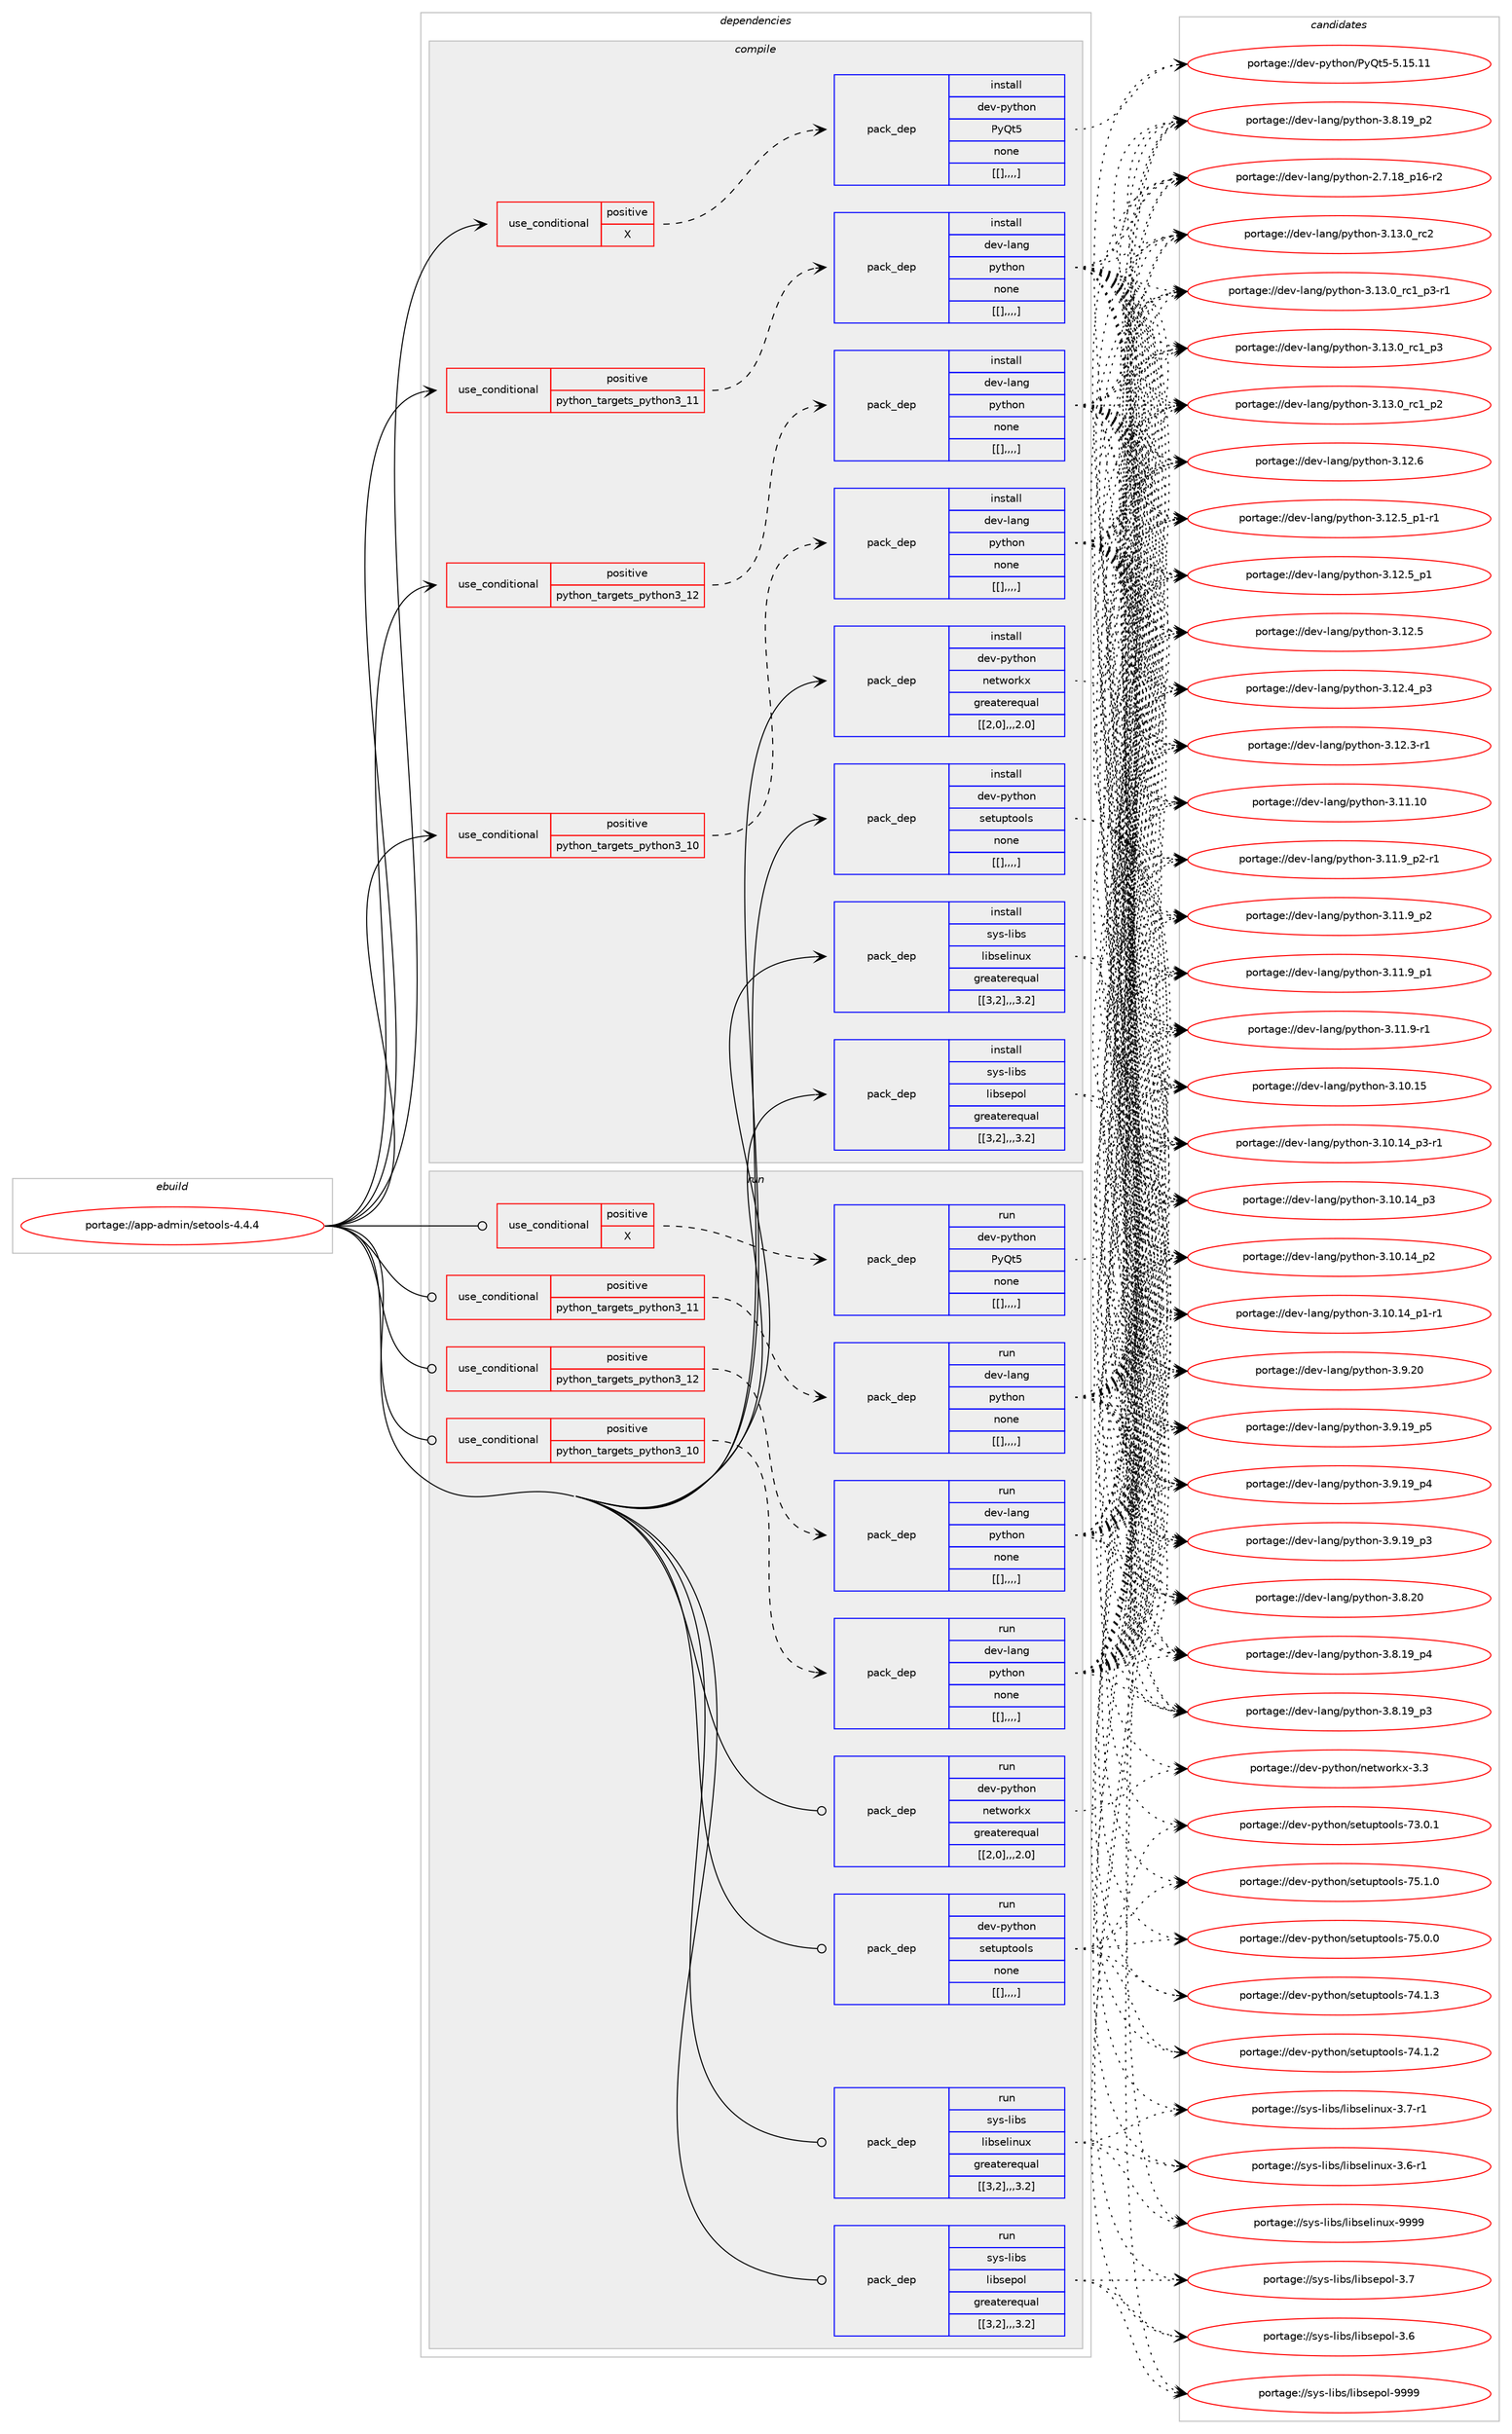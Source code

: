 digraph prolog {

# *************
# Graph options
# *************

newrank=true;
concentrate=true;
compound=true;
graph [rankdir=LR,fontname=Helvetica,fontsize=10,ranksep=1.5];#, ranksep=2.5, nodesep=0.2];
edge  [arrowhead=vee];
node  [fontname=Helvetica,fontsize=10];

# **********
# The ebuild
# **********

subgraph cluster_leftcol {
color=gray;
label=<<i>ebuild</i>>;
id [label="portage://app-admin/setools-4.4.4", color=red, width=4, href="../app-admin/setools-4.4.4.svg"];
}

# ****************
# The dependencies
# ****************

subgraph cluster_midcol {
color=gray;
label=<<i>dependencies</i>>;
subgraph cluster_compile {
fillcolor="#eeeeee";
style=filled;
label=<<i>compile</i>>;
subgraph cond1446 {
dependency5493 [label=<<TABLE BORDER="0" CELLBORDER="1" CELLSPACING="0" CELLPADDING="4"><TR><TD ROWSPAN="3" CELLPADDING="10">use_conditional</TD></TR><TR><TD>positive</TD></TR><TR><TD>X</TD></TR></TABLE>>, shape=none, color=red];
subgraph pack4028 {
dependency5494 [label=<<TABLE BORDER="0" CELLBORDER="1" CELLSPACING="0" CELLPADDING="4" WIDTH="220"><TR><TD ROWSPAN="6" CELLPADDING="30">pack_dep</TD></TR><TR><TD WIDTH="110">install</TD></TR><TR><TD>dev-python</TD></TR><TR><TD>PyQt5</TD></TR><TR><TD>none</TD></TR><TR><TD>[[],,,,]</TD></TR></TABLE>>, shape=none, color=blue];
}
dependency5493:e -> dependency5494:w [weight=20,style="dashed",arrowhead="vee"];
}
id:e -> dependency5493:w [weight=20,style="solid",arrowhead="vee"];
subgraph cond1447 {
dependency5495 [label=<<TABLE BORDER="0" CELLBORDER="1" CELLSPACING="0" CELLPADDING="4"><TR><TD ROWSPAN="3" CELLPADDING="10">use_conditional</TD></TR><TR><TD>positive</TD></TR><TR><TD>python_targets_python3_10</TD></TR></TABLE>>, shape=none, color=red];
subgraph pack4029 {
dependency5496 [label=<<TABLE BORDER="0" CELLBORDER="1" CELLSPACING="0" CELLPADDING="4" WIDTH="220"><TR><TD ROWSPAN="6" CELLPADDING="30">pack_dep</TD></TR><TR><TD WIDTH="110">install</TD></TR><TR><TD>dev-lang</TD></TR><TR><TD>python</TD></TR><TR><TD>none</TD></TR><TR><TD>[[],,,,]</TD></TR></TABLE>>, shape=none, color=blue];
}
dependency5495:e -> dependency5496:w [weight=20,style="dashed",arrowhead="vee"];
}
id:e -> dependency5495:w [weight=20,style="solid",arrowhead="vee"];
subgraph cond1448 {
dependency5497 [label=<<TABLE BORDER="0" CELLBORDER="1" CELLSPACING="0" CELLPADDING="4"><TR><TD ROWSPAN="3" CELLPADDING="10">use_conditional</TD></TR><TR><TD>positive</TD></TR><TR><TD>python_targets_python3_11</TD></TR></TABLE>>, shape=none, color=red];
subgraph pack4030 {
dependency5498 [label=<<TABLE BORDER="0" CELLBORDER="1" CELLSPACING="0" CELLPADDING="4" WIDTH="220"><TR><TD ROWSPAN="6" CELLPADDING="30">pack_dep</TD></TR><TR><TD WIDTH="110">install</TD></TR><TR><TD>dev-lang</TD></TR><TR><TD>python</TD></TR><TR><TD>none</TD></TR><TR><TD>[[],,,,]</TD></TR></TABLE>>, shape=none, color=blue];
}
dependency5497:e -> dependency5498:w [weight=20,style="dashed",arrowhead="vee"];
}
id:e -> dependency5497:w [weight=20,style="solid",arrowhead="vee"];
subgraph cond1449 {
dependency5499 [label=<<TABLE BORDER="0" CELLBORDER="1" CELLSPACING="0" CELLPADDING="4"><TR><TD ROWSPAN="3" CELLPADDING="10">use_conditional</TD></TR><TR><TD>positive</TD></TR><TR><TD>python_targets_python3_12</TD></TR></TABLE>>, shape=none, color=red];
subgraph pack4031 {
dependency5500 [label=<<TABLE BORDER="0" CELLBORDER="1" CELLSPACING="0" CELLPADDING="4" WIDTH="220"><TR><TD ROWSPAN="6" CELLPADDING="30">pack_dep</TD></TR><TR><TD WIDTH="110">install</TD></TR><TR><TD>dev-lang</TD></TR><TR><TD>python</TD></TR><TR><TD>none</TD></TR><TR><TD>[[],,,,]</TD></TR></TABLE>>, shape=none, color=blue];
}
dependency5499:e -> dependency5500:w [weight=20,style="dashed",arrowhead="vee"];
}
id:e -> dependency5499:w [weight=20,style="solid",arrowhead="vee"];
subgraph pack4032 {
dependency5501 [label=<<TABLE BORDER="0" CELLBORDER="1" CELLSPACING="0" CELLPADDING="4" WIDTH="220"><TR><TD ROWSPAN="6" CELLPADDING="30">pack_dep</TD></TR><TR><TD WIDTH="110">install</TD></TR><TR><TD>dev-python</TD></TR><TR><TD>networkx</TD></TR><TR><TD>greaterequal</TD></TR><TR><TD>[[2,0],,,2.0]</TD></TR></TABLE>>, shape=none, color=blue];
}
id:e -> dependency5501:w [weight=20,style="solid",arrowhead="vee"];
subgraph pack4033 {
dependency5502 [label=<<TABLE BORDER="0" CELLBORDER="1" CELLSPACING="0" CELLPADDING="4" WIDTH="220"><TR><TD ROWSPAN="6" CELLPADDING="30">pack_dep</TD></TR><TR><TD WIDTH="110">install</TD></TR><TR><TD>dev-python</TD></TR><TR><TD>setuptools</TD></TR><TR><TD>none</TD></TR><TR><TD>[[],,,,]</TD></TR></TABLE>>, shape=none, color=blue];
}
id:e -> dependency5502:w [weight=20,style="solid",arrowhead="vee"];
subgraph pack4034 {
dependency5503 [label=<<TABLE BORDER="0" CELLBORDER="1" CELLSPACING="0" CELLPADDING="4" WIDTH="220"><TR><TD ROWSPAN="6" CELLPADDING="30">pack_dep</TD></TR><TR><TD WIDTH="110">install</TD></TR><TR><TD>sys-libs</TD></TR><TR><TD>libselinux</TD></TR><TR><TD>greaterequal</TD></TR><TR><TD>[[3,2],,,3.2]</TD></TR></TABLE>>, shape=none, color=blue];
}
id:e -> dependency5503:w [weight=20,style="solid",arrowhead="vee"];
subgraph pack4035 {
dependency5504 [label=<<TABLE BORDER="0" CELLBORDER="1" CELLSPACING="0" CELLPADDING="4" WIDTH="220"><TR><TD ROWSPAN="6" CELLPADDING="30">pack_dep</TD></TR><TR><TD WIDTH="110">install</TD></TR><TR><TD>sys-libs</TD></TR><TR><TD>libsepol</TD></TR><TR><TD>greaterequal</TD></TR><TR><TD>[[3,2],,,3.2]</TD></TR></TABLE>>, shape=none, color=blue];
}
id:e -> dependency5504:w [weight=20,style="solid",arrowhead="vee"];
}
subgraph cluster_compileandrun {
fillcolor="#eeeeee";
style=filled;
label=<<i>compile and run</i>>;
}
subgraph cluster_run {
fillcolor="#eeeeee";
style=filled;
label=<<i>run</i>>;
subgraph cond1450 {
dependency5505 [label=<<TABLE BORDER="0" CELLBORDER="1" CELLSPACING="0" CELLPADDING="4"><TR><TD ROWSPAN="3" CELLPADDING="10">use_conditional</TD></TR><TR><TD>positive</TD></TR><TR><TD>X</TD></TR></TABLE>>, shape=none, color=red];
subgraph pack4036 {
dependency5506 [label=<<TABLE BORDER="0" CELLBORDER="1" CELLSPACING="0" CELLPADDING="4" WIDTH="220"><TR><TD ROWSPAN="6" CELLPADDING="30">pack_dep</TD></TR><TR><TD WIDTH="110">run</TD></TR><TR><TD>dev-python</TD></TR><TR><TD>PyQt5</TD></TR><TR><TD>none</TD></TR><TR><TD>[[],,,,]</TD></TR></TABLE>>, shape=none, color=blue];
}
dependency5505:e -> dependency5506:w [weight=20,style="dashed",arrowhead="vee"];
}
id:e -> dependency5505:w [weight=20,style="solid",arrowhead="odot"];
subgraph cond1451 {
dependency5507 [label=<<TABLE BORDER="0" CELLBORDER="1" CELLSPACING="0" CELLPADDING="4"><TR><TD ROWSPAN="3" CELLPADDING="10">use_conditional</TD></TR><TR><TD>positive</TD></TR><TR><TD>python_targets_python3_10</TD></TR></TABLE>>, shape=none, color=red];
subgraph pack4037 {
dependency5508 [label=<<TABLE BORDER="0" CELLBORDER="1" CELLSPACING="0" CELLPADDING="4" WIDTH="220"><TR><TD ROWSPAN="6" CELLPADDING="30">pack_dep</TD></TR><TR><TD WIDTH="110">run</TD></TR><TR><TD>dev-lang</TD></TR><TR><TD>python</TD></TR><TR><TD>none</TD></TR><TR><TD>[[],,,,]</TD></TR></TABLE>>, shape=none, color=blue];
}
dependency5507:e -> dependency5508:w [weight=20,style="dashed",arrowhead="vee"];
}
id:e -> dependency5507:w [weight=20,style="solid",arrowhead="odot"];
subgraph cond1452 {
dependency5509 [label=<<TABLE BORDER="0" CELLBORDER="1" CELLSPACING="0" CELLPADDING="4"><TR><TD ROWSPAN="3" CELLPADDING="10">use_conditional</TD></TR><TR><TD>positive</TD></TR><TR><TD>python_targets_python3_11</TD></TR></TABLE>>, shape=none, color=red];
subgraph pack4038 {
dependency5510 [label=<<TABLE BORDER="0" CELLBORDER="1" CELLSPACING="0" CELLPADDING="4" WIDTH="220"><TR><TD ROWSPAN="6" CELLPADDING="30">pack_dep</TD></TR><TR><TD WIDTH="110">run</TD></TR><TR><TD>dev-lang</TD></TR><TR><TD>python</TD></TR><TR><TD>none</TD></TR><TR><TD>[[],,,,]</TD></TR></TABLE>>, shape=none, color=blue];
}
dependency5509:e -> dependency5510:w [weight=20,style="dashed",arrowhead="vee"];
}
id:e -> dependency5509:w [weight=20,style="solid",arrowhead="odot"];
subgraph cond1453 {
dependency5511 [label=<<TABLE BORDER="0" CELLBORDER="1" CELLSPACING="0" CELLPADDING="4"><TR><TD ROWSPAN="3" CELLPADDING="10">use_conditional</TD></TR><TR><TD>positive</TD></TR><TR><TD>python_targets_python3_12</TD></TR></TABLE>>, shape=none, color=red];
subgraph pack4039 {
dependency5512 [label=<<TABLE BORDER="0" CELLBORDER="1" CELLSPACING="0" CELLPADDING="4" WIDTH="220"><TR><TD ROWSPAN="6" CELLPADDING="30">pack_dep</TD></TR><TR><TD WIDTH="110">run</TD></TR><TR><TD>dev-lang</TD></TR><TR><TD>python</TD></TR><TR><TD>none</TD></TR><TR><TD>[[],,,,]</TD></TR></TABLE>>, shape=none, color=blue];
}
dependency5511:e -> dependency5512:w [weight=20,style="dashed",arrowhead="vee"];
}
id:e -> dependency5511:w [weight=20,style="solid",arrowhead="odot"];
subgraph pack4040 {
dependency5513 [label=<<TABLE BORDER="0" CELLBORDER="1" CELLSPACING="0" CELLPADDING="4" WIDTH="220"><TR><TD ROWSPAN="6" CELLPADDING="30">pack_dep</TD></TR><TR><TD WIDTH="110">run</TD></TR><TR><TD>dev-python</TD></TR><TR><TD>networkx</TD></TR><TR><TD>greaterequal</TD></TR><TR><TD>[[2,0],,,2.0]</TD></TR></TABLE>>, shape=none, color=blue];
}
id:e -> dependency5513:w [weight=20,style="solid",arrowhead="odot"];
subgraph pack4041 {
dependency5514 [label=<<TABLE BORDER="0" CELLBORDER="1" CELLSPACING="0" CELLPADDING="4" WIDTH="220"><TR><TD ROWSPAN="6" CELLPADDING="30">pack_dep</TD></TR><TR><TD WIDTH="110">run</TD></TR><TR><TD>dev-python</TD></TR><TR><TD>setuptools</TD></TR><TR><TD>none</TD></TR><TR><TD>[[],,,,]</TD></TR></TABLE>>, shape=none, color=blue];
}
id:e -> dependency5514:w [weight=20,style="solid",arrowhead="odot"];
subgraph pack4042 {
dependency5515 [label=<<TABLE BORDER="0" CELLBORDER="1" CELLSPACING="0" CELLPADDING="4" WIDTH="220"><TR><TD ROWSPAN="6" CELLPADDING="30">pack_dep</TD></TR><TR><TD WIDTH="110">run</TD></TR><TR><TD>sys-libs</TD></TR><TR><TD>libselinux</TD></TR><TR><TD>greaterequal</TD></TR><TR><TD>[[3,2],,,3.2]</TD></TR></TABLE>>, shape=none, color=blue];
}
id:e -> dependency5515:w [weight=20,style="solid",arrowhead="odot"];
subgraph pack4043 {
dependency5516 [label=<<TABLE BORDER="0" CELLBORDER="1" CELLSPACING="0" CELLPADDING="4" WIDTH="220"><TR><TD ROWSPAN="6" CELLPADDING="30">pack_dep</TD></TR><TR><TD WIDTH="110">run</TD></TR><TR><TD>sys-libs</TD></TR><TR><TD>libsepol</TD></TR><TR><TD>greaterequal</TD></TR><TR><TD>[[3,2],,,3.2]</TD></TR></TABLE>>, shape=none, color=blue];
}
id:e -> dependency5516:w [weight=20,style="solid",arrowhead="odot"];
}
}

# **************
# The candidates
# **************

subgraph cluster_choices {
rank=same;
color=gray;
label=<<i>candidates</i>>;

subgraph choice4028 {
color=black;
nodesep=1;
choice10010111845112121116104111110478012181116534553464953464949 [label="portage://dev-python/PyQt5-5.15.11", color=red, width=4,href="../dev-python/PyQt5-5.15.11.svg"];
dependency5494:e -> choice10010111845112121116104111110478012181116534553464953464949:w [style=dotted,weight="100"];
}
subgraph choice4029 {
color=black;
nodesep=1;
choice10010111845108971101034711212111610411111045514649514648951149950 [label="portage://dev-lang/python-3.13.0_rc2", color=red, width=4,href="../dev-lang/python-3.13.0_rc2.svg"];
choice1001011184510897110103471121211161041111104551464951464895114994995112514511449 [label="portage://dev-lang/python-3.13.0_rc1_p3-r1", color=red, width=4,href="../dev-lang/python-3.13.0_rc1_p3-r1.svg"];
choice100101118451089711010347112121116104111110455146495146489511499499511251 [label="portage://dev-lang/python-3.13.0_rc1_p3", color=red, width=4,href="../dev-lang/python-3.13.0_rc1_p3.svg"];
choice100101118451089711010347112121116104111110455146495146489511499499511250 [label="portage://dev-lang/python-3.13.0_rc1_p2", color=red, width=4,href="../dev-lang/python-3.13.0_rc1_p2.svg"];
choice10010111845108971101034711212111610411111045514649504654 [label="portage://dev-lang/python-3.12.6", color=red, width=4,href="../dev-lang/python-3.12.6.svg"];
choice1001011184510897110103471121211161041111104551464950465395112494511449 [label="portage://dev-lang/python-3.12.5_p1-r1", color=red, width=4,href="../dev-lang/python-3.12.5_p1-r1.svg"];
choice100101118451089711010347112121116104111110455146495046539511249 [label="portage://dev-lang/python-3.12.5_p1", color=red, width=4,href="../dev-lang/python-3.12.5_p1.svg"];
choice10010111845108971101034711212111610411111045514649504653 [label="portage://dev-lang/python-3.12.5", color=red, width=4,href="../dev-lang/python-3.12.5.svg"];
choice100101118451089711010347112121116104111110455146495046529511251 [label="portage://dev-lang/python-3.12.4_p3", color=red, width=4,href="../dev-lang/python-3.12.4_p3.svg"];
choice100101118451089711010347112121116104111110455146495046514511449 [label="portage://dev-lang/python-3.12.3-r1", color=red, width=4,href="../dev-lang/python-3.12.3-r1.svg"];
choice1001011184510897110103471121211161041111104551464949464948 [label="portage://dev-lang/python-3.11.10", color=red, width=4,href="../dev-lang/python-3.11.10.svg"];
choice1001011184510897110103471121211161041111104551464949465795112504511449 [label="portage://dev-lang/python-3.11.9_p2-r1", color=red, width=4,href="../dev-lang/python-3.11.9_p2-r1.svg"];
choice100101118451089711010347112121116104111110455146494946579511250 [label="portage://dev-lang/python-3.11.9_p2", color=red, width=4,href="../dev-lang/python-3.11.9_p2.svg"];
choice100101118451089711010347112121116104111110455146494946579511249 [label="portage://dev-lang/python-3.11.9_p1", color=red, width=4,href="../dev-lang/python-3.11.9_p1.svg"];
choice100101118451089711010347112121116104111110455146494946574511449 [label="portage://dev-lang/python-3.11.9-r1", color=red, width=4,href="../dev-lang/python-3.11.9-r1.svg"];
choice1001011184510897110103471121211161041111104551464948464953 [label="portage://dev-lang/python-3.10.15", color=red, width=4,href="../dev-lang/python-3.10.15.svg"];
choice100101118451089711010347112121116104111110455146494846495295112514511449 [label="portage://dev-lang/python-3.10.14_p3-r1", color=red, width=4,href="../dev-lang/python-3.10.14_p3-r1.svg"];
choice10010111845108971101034711212111610411111045514649484649529511251 [label="portage://dev-lang/python-3.10.14_p3", color=red, width=4,href="../dev-lang/python-3.10.14_p3.svg"];
choice10010111845108971101034711212111610411111045514649484649529511250 [label="portage://dev-lang/python-3.10.14_p2", color=red, width=4,href="../dev-lang/python-3.10.14_p2.svg"];
choice100101118451089711010347112121116104111110455146494846495295112494511449 [label="portage://dev-lang/python-3.10.14_p1-r1", color=red, width=4,href="../dev-lang/python-3.10.14_p1-r1.svg"];
choice10010111845108971101034711212111610411111045514657465048 [label="portage://dev-lang/python-3.9.20", color=red, width=4,href="../dev-lang/python-3.9.20.svg"];
choice100101118451089711010347112121116104111110455146574649579511253 [label="portage://dev-lang/python-3.9.19_p5", color=red, width=4,href="../dev-lang/python-3.9.19_p5.svg"];
choice100101118451089711010347112121116104111110455146574649579511252 [label="portage://dev-lang/python-3.9.19_p4", color=red, width=4,href="../dev-lang/python-3.9.19_p4.svg"];
choice100101118451089711010347112121116104111110455146574649579511251 [label="portage://dev-lang/python-3.9.19_p3", color=red, width=4,href="../dev-lang/python-3.9.19_p3.svg"];
choice10010111845108971101034711212111610411111045514656465048 [label="portage://dev-lang/python-3.8.20", color=red, width=4,href="../dev-lang/python-3.8.20.svg"];
choice100101118451089711010347112121116104111110455146564649579511252 [label="portage://dev-lang/python-3.8.19_p4", color=red, width=4,href="../dev-lang/python-3.8.19_p4.svg"];
choice100101118451089711010347112121116104111110455146564649579511251 [label="portage://dev-lang/python-3.8.19_p3", color=red, width=4,href="../dev-lang/python-3.8.19_p3.svg"];
choice100101118451089711010347112121116104111110455146564649579511250 [label="portage://dev-lang/python-3.8.19_p2", color=red, width=4,href="../dev-lang/python-3.8.19_p2.svg"];
choice100101118451089711010347112121116104111110455046554649569511249544511450 [label="portage://dev-lang/python-2.7.18_p16-r2", color=red, width=4,href="../dev-lang/python-2.7.18_p16-r2.svg"];
dependency5496:e -> choice10010111845108971101034711212111610411111045514649514648951149950:w [style=dotted,weight="100"];
dependency5496:e -> choice1001011184510897110103471121211161041111104551464951464895114994995112514511449:w [style=dotted,weight="100"];
dependency5496:e -> choice100101118451089711010347112121116104111110455146495146489511499499511251:w [style=dotted,weight="100"];
dependency5496:e -> choice100101118451089711010347112121116104111110455146495146489511499499511250:w [style=dotted,weight="100"];
dependency5496:e -> choice10010111845108971101034711212111610411111045514649504654:w [style=dotted,weight="100"];
dependency5496:e -> choice1001011184510897110103471121211161041111104551464950465395112494511449:w [style=dotted,weight="100"];
dependency5496:e -> choice100101118451089711010347112121116104111110455146495046539511249:w [style=dotted,weight="100"];
dependency5496:e -> choice10010111845108971101034711212111610411111045514649504653:w [style=dotted,weight="100"];
dependency5496:e -> choice100101118451089711010347112121116104111110455146495046529511251:w [style=dotted,weight="100"];
dependency5496:e -> choice100101118451089711010347112121116104111110455146495046514511449:w [style=dotted,weight="100"];
dependency5496:e -> choice1001011184510897110103471121211161041111104551464949464948:w [style=dotted,weight="100"];
dependency5496:e -> choice1001011184510897110103471121211161041111104551464949465795112504511449:w [style=dotted,weight="100"];
dependency5496:e -> choice100101118451089711010347112121116104111110455146494946579511250:w [style=dotted,weight="100"];
dependency5496:e -> choice100101118451089711010347112121116104111110455146494946579511249:w [style=dotted,weight="100"];
dependency5496:e -> choice100101118451089711010347112121116104111110455146494946574511449:w [style=dotted,weight="100"];
dependency5496:e -> choice1001011184510897110103471121211161041111104551464948464953:w [style=dotted,weight="100"];
dependency5496:e -> choice100101118451089711010347112121116104111110455146494846495295112514511449:w [style=dotted,weight="100"];
dependency5496:e -> choice10010111845108971101034711212111610411111045514649484649529511251:w [style=dotted,weight="100"];
dependency5496:e -> choice10010111845108971101034711212111610411111045514649484649529511250:w [style=dotted,weight="100"];
dependency5496:e -> choice100101118451089711010347112121116104111110455146494846495295112494511449:w [style=dotted,weight="100"];
dependency5496:e -> choice10010111845108971101034711212111610411111045514657465048:w [style=dotted,weight="100"];
dependency5496:e -> choice100101118451089711010347112121116104111110455146574649579511253:w [style=dotted,weight="100"];
dependency5496:e -> choice100101118451089711010347112121116104111110455146574649579511252:w [style=dotted,weight="100"];
dependency5496:e -> choice100101118451089711010347112121116104111110455146574649579511251:w [style=dotted,weight="100"];
dependency5496:e -> choice10010111845108971101034711212111610411111045514656465048:w [style=dotted,weight="100"];
dependency5496:e -> choice100101118451089711010347112121116104111110455146564649579511252:w [style=dotted,weight="100"];
dependency5496:e -> choice100101118451089711010347112121116104111110455146564649579511251:w [style=dotted,weight="100"];
dependency5496:e -> choice100101118451089711010347112121116104111110455146564649579511250:w [style=dotted,weight="100"];
dependency5496:e -> choice100101118451089711010347112121116104111110455046554649569511249544511450:w [style=dotted,weight="100"];
}
subgraph choice4030 {
color=black;
nodesep=1;
choice10010111845108971101034711212111610411111045514649514648951149950 [label="portage://dev-lang/python-3.13.0_rc2", color=red, width=4,href="../dev-lang/python-3.13.0_rc2.svg"];
choice1001011184510897110103471121211161041111104551464951464895114994995112514511449 [label="portage://dev-lang/python-3.13.0_rc1_p3-r1", color=red, width=4,href="../dev-lang/python-3.13.0_rc1_p3-r1.svg"];
choice100101118451089711010347112121116104111110455146495146489511499499511251 [label="portage://dev-lang/python-3.13.0_rc1_p3", color=red, width=4,href="../dev-lang/python-3.13.0_rc1_p3.svg"];
choice100101118451089711010347112121116104111110455146495146489511499499511250 [label="portage://dev-lang/python-3.13.0_rc1_p2", color=red, width=4,href="../dev-lang/python-3.13.0_rc1_p2.svg"];
choice10010111845108971101034711212111610411111045514649504654 [label="portage://dev-lang/python-3.12.6", color=red, width=4,href="../dev-lang/python-3.12.6.svg"];
choice1001011184510897110103471121211161041111104551464950465395112494511449 [label="portage://dev-lang/python-3.12.5_p1-r1", color=red, width=4,href="../dev-lang/python-3.12.5_p1-r1.svg"];
choice100101118451089711010347112121116104111110455146495046539511249 [label="portage://dev-lang/python-3.12.5_p1", color=red, width=4,href="../dev-lang/python-3.12.5_p1.svg"];
choice10010111845108971101034711212111610411111045514649504653 [label="portage://dev-lang/python-3.12.5", color=red, width=4,href="../dev-lang/python-3.12.5.svg"];
choice100101118451089711010347112121116104111110455146495046529511251 [label="portage://dev-lang/python-3.12.4_p3", color=red, width=4,href="../dev-lang/python-3.12.4_p3.svg"];
choice100101118451089711010347112121116104111110455146495046514511449 [label="portage://dev-lang/python-3.12.3-r1", color=red, width=4,href="../dev-lang/python-3.12.3-r1.svg"];
choice1001011184510897110103471121211161041111104551464949464948 [label="portage://dev-lang/python-3.11.10", color=red, width=4,href="../dev-lang/python-3.11.10.svg"];
choice1001011184510897110103471121211161041111104551464949465795112504511449 [label="portage://dev-lang/python-3.11.9_p2-r1", color=red, width=4,href="../dev-lang/python-3.11.9_p2-r1.svg"];
choice100101118451089711010347112121116104111110455146494946579511250 [label="portage://dev-lang/python-3.11.9_p2", color=red, width=4,href="../dev-lang/python-3.11.9_p2.svg"];
choice100101118451089711010347112121116104111110455146494946579511249 [label="portage://dev-lang/python-3.11.9_p1", color=red, width=4,href="../dev-lang/python-3.11.9_p1.svg"];
choice100101118451089711010347112121116104111110455146494946574511449 [label="portage://dev-lang/python-3.11.9-r1", color=red, width=4,href="../dev-lang/python-3.11.9-r1.svg"];
choice1001011184510897110103471121211161041111104551464948464953 [label="portage://dev-lang/python-3.10.15", color=red, width=4,href="../dev-lang/python-3.10.15.svg"];
choice100101118451089711010347112121116104111110455146494846495295112514511449 [label="portage://dev-lang/python-3.10.14_p3-r1", color=red, width=4,href="../dev-lang/python-3.10.14_p3-r1.svg"];
choice10010111845108971101034711212111610411111045514649484649529511251 [label="portage://dev-lang/python-3.10.14_p3", color=red, width=4,href="../dev-lang/python-3.10.14_p3.svg"];
choice10010111845108971101034711212111610411111045514649484649529511250 [label="portage://dev-lang/python-3.10.14_p2", color=red, width=4,href="../dev-lang/python-3.10.14_p2.svg"];
choice100101118451089711010347112121116104111110455146494846495295112494511449 [label="portage://dev-lang/python-3.10.14_p1-r1", color=red, width=4,href="../dev-lang/python-3.10.14_p1-r1.svg"];
choice10010111845108971101034711212111610411111045514657465048 [label="portage://dev-lang/python-3.9.20", color=red, width=4,href="../dev-lang/python-3.9.20.svg"];
choice100101118451089711010347112121116104111110455146574649579511253 [label="portage://dev-lang/python-3.9.19_p5", color=red, width=4,href="../dev-lang/python-3.9.19_p5.svg"];
choice100101118451089711010347112121116104111110455146574649579511252 [label="portage://dev-lang/python-3.9.19_p4", color=red, width=4,href="../dev-lang/python-3.9.19_p4.svg"];
choice100101118451089711010347112121116104111110455146574649579511251 [label="portage://dev-lang/python-3.9.19_p3", color=red, width=4,href="../dev-lang/python-3.9.19_p3.svg"];
choice10010111845108971101034711212111610411111045514656465048 [label="portage://dev-lang/python-3.8.20", color=red, width=4,href="../dev-lang/python-3.8.20.svg"];
choice100101118451089711010347112121116104111110455146564649579511252 [label="portage://dev-lang/python-3.8.19_p4", color=red, width=4,href="../dev-lang/python-3.8.19_p4.svg"];
choice100101118451089711010347112121116104111110455146564649579511251 [label="portage://dev-lang/python-3.8.19_p3", color=red, width=4,href="../dev-lang/python-3.8.19_p3.svg"];
choice100101118451089711010347112121116104111110455146564649579511250 [label="portage://dev-lang/python-3.8.19_p2", color=red, width=4,href="../dev-lang/python-3.8.19_p2.svg"];
choice100101118451089711010347112121116104111110455046554649569511249544511450 [label="portage://dev-lang/python-2.7.18_p16-r2", color=red, width=4,href="../dev-lang/python-2.7.18_p16-r2.svg"];
dependency5498:e -> choice10010111845108971101034711212111610411111045514649514648951149950:w [style=dotted,weight="100"];
dependency5498:e -> choice1001011184510897110103471121211161041111104551464951464895114994995112514511449:w [style=dotted,weight="100"];
dependency5498:e -> choice100101118451089711010347112121116104111110455146495146489511499499511251:w [style=dotted,weight="100"];
dependency5498:e -> choice100101118451089711010347112121116104111110455146495146489511499499511250:w [style=dotted,weight="100"];
dependency5498:e -> choice10010111845108971101034711212111610411111045514649504654:w [style=dotted,weight="100"];
dependency5498:e -> choice1001011184510897110103471121211161041111104551464950465395112494511449:w [style=dotted,weight="100"];
dependency5498:e -> choice100101118451089711010347112121116104111110455146495046539511249:w [style=dotted,weight="100"];
dependency5498:e -> choice10010111845108971101034711212111610411111045514649504653:w [style=dotted,weight="100"];
dependency5498:e -> choice100101118451089711010347112121116104111110455146495046529511251:w [style=dotted,weight="100"];
dependency5498:e -> choice100101118451089711010347112121116104111110455146495046514511449:w [style=dotted,weight="100"];
dependency5498:e -> choice1001011184510897110103471121211161041111104551464949464948:w [style=dotted,weight="100"];
dependency5498:e -> choice1001011184510897110103471121211161041111104551464949465795112504511449:w [style=dotted,weight="100"];
dependency5498:e -> choice100101118451089711010347112121116104111110455146494946579511250:w [style=dotted,weight="100"];
dependency5498:e -> choice100101118451089711010347112121116104111110455146494946579511249:w [style=dotted,weight="100"];
dependency5498:e -> choice100101118451089711010347112121116104111110455146494946574511449:w [style=dotted,weight="100"];
dependency5498:e -> choice1001011184510897110103471121211161041111104551464948464953:w [style=dotted,weight="100"];
dependency5498:e -> choice100101118451089711010347112121116104111110455146494846495295112514511449:w [style=dotted,weight="100"];
dependency5498:e -> choice10010111845108971101034711212111610411111045514649484649529511251:w [style=dotted,weight="100"];
dependency5498:e -> choice10010111845108971101034711212111610411111045514649484649529511250:w [style=dotted,weight="100"];
dependency5498:e -> choice100101118451089711010347112121116104111110455146494846495295112494511449:w [style=dotted,weight="100"];
dependency5498:e -> choice10010111845108971101034711212111610411111045514657465048:w [style=dotted,weight="100"];
dependency5498:e -> choice100101118451089711010347112121116104111110455146574649579511253:w [style=dotted,weight="100"];
dependency5498:e -> choice100101118451089711010347112121116104111110455146574649579511252:w [style=dotted,weight="100"];
dependency5498:e -> choice100101118451089711010347112121116104111110455146574649579511251:w [style=dotted,weight="100"];
dependency5498:e -> choice10010111845108971101034711212111610411111045514656465048:w [style=dotted,weight="100"];
dependency5498:e -> choice100101118451089711010347112121116104111110455146564649579511252:w [style=dotted,weight="100"];
dependency5498:e -> choice100101118451089711010347112121116104111110455146564649579511251:w [style=dotted,weight="100"];
dependency5498:e -> choice100101118451089711010347112121116104111110455146564649579511250:w [style=dotted,weight="100"];
dependency5498:e -> choice100101118451089711010347112121116104111110455046554649569511249544511450:w [style=dotted,weight="100"];
}
subgraph choice4031 {
color=black;
nodesep=1;
choice10010111845108971101034711212111610411111045514649514648951149950 [label="portage://dev-lang/python-3.13.0_rc2", color=red, width=4,href="../dev-lang/python-3.13.0_rc2.svg"];
choice1001011184510897110103471121211161041111104551464951464895114994995112514511449 [label="portage://dev-lang/python-3.13.0_rc1_p3-r1", color=red, width=4,href="../dev-lang/python-3.13.0_rc1_p3-r1.svg"];
choice100101118451089711010347112121116104111110455146495146489511499499511251 [label="portage://dev-lang/python-3.13.0_rc1_p3", color=red, width=4,href="../dev-lang/python-3.13.0_rc1_p3.svg"];
choice100101118451089711010347112121116104111110455146495146489511499499511250 [label="portage://dev-lang/python-3.13.0_rc1_p2", color=red, width=4,href="../dev-lang/python-3.13.0_rc1_p2.svg"];
choice10010111845108971101034711212111610411111045514649504654 [label="portage://dev-lang/python-3.12.6", color=red, width=4,href="../dev-lang/python-3.12.6.svg"];
choice1001011184510897110103471121211161041111104551464950465395112494511449 [label="portage://dev-lang/python-3.12.5_p1-r1", color=red, width=4,href="../dev-lang/python-3.12.5_p1-r1.svg"];
choice100101118451089711010347112121116104111110455146495046539511249 [label="portage://dev-lang/python-3.12.5_p1", color=red, width=4,href="../dev-lang/python-3.12.5_p1.svg"];
choice10010111845108971101034711212111610411111045514649504653 [label="portage://dev-lang/python-3.12.5", color=red, width=4,href="../dev-lang/python-3.12.5.svg"];
choice100101118451089711010347112121116104111110455146495046529511251 [label="portage://dev-lang/python-3.12.4_p3", color=red, width=4,href="../dev-lang/python-3.12.4_p3.svg"];
choice100101118451089711010347112121116104111110455146495046514511449 [label="portage://dev-lang/python-3.12.3-r1", color=red, width=4,href="../dev-lang/python-3.12.3-r1.svg"];
choice1001011184510897110103471121211161041111104551464949464948 [label="portage://dev-lang/python-3.11.10", color=red, width=4,href="../dev-lang/python-3.11.10.svg"];
choice1001011184510897110103471121211161041111104551464949465795112504511449 [label="portage://dev-lang/python-3.11.9_p2-r1", color=red, width=4,href="../dev-lang/python-3.11.9_p2-r1.svg"];
choice100101118451089711010347112121116104111110455146494946579511250 [label="portage://dev-lang/python-3.11.9_p2", color=red, width=4,href="../dev-lang/python-3.11.9_p2.svg"];
choice100101118451089711010347112121116104111110455146494946579511249 [label="portage://dev-lang/python-3.11.9_p1", color=red, width=4,href="../dev-lang/python-3.11.9_p1.svg"];
choice100101118451089711010347112121116104111110455146494946574511449 [label="portage://dev-lang/python-3.11.9-r1", color=red, width=4,href="../dev-lang/python-3.11.9-r1.svg"];
choice1001011184510897110103471121211161041111104551464948464953 [label="portage://dev-lang/python-3.10.15", color=red, width=4,href="../dev-lang/python-3.10.15.svg"];
choice100101118451089711010347112121116104111110455146494846495295112514511449 [label="portage://dev-lang/python-3.10.14_p3-r1", color=red, width=4,href="../dev-lang/python-3.10.14_p3-r1.svg"];
choice10010111845108971101034711212111610411111045514649484649529511251 [label="portage://dev-lang/python-3.10.14_p3", color=red, width=4,href="../dev-lang/python-3.10.14_p3.svg"];
choice10010111845108971101034711212111610411111045514649484649529511250 [label="portage://dev-lang/python-3.10.14_p2", color=red, width=4,href="../dev-lang/python-3.10.14_p2.svg"];
choice100101118451089711010347112121116104111110455146494846495295112494511449 [label="portage://dev-lang/python-3.10.14_p1-r1", color=red, width=4,href="../dev-lang/python-3.10.14_p1-r1.svg"];
choice10010111845108971101034711212111610411111045514657465048 [label="portage://dev-lang/python-3.9.20", color=red, width=4,href="../dev-lang/python-3.9.20.svg"];
choice100101118451089711010347112121116104111110455146574649579511253 [label="portage://dev-lang/python-3.9.19_p5", color=red, width=4,href="../dev-lang/python-3.9.19_p5.svg"];
choice100101118451089711010347112121116104111110455146574649579511252 [label="portage://dev-lang/python-3.9.19_p4", color=red, width=4,href="../dev-lang/python-3.9.19_p4.svg"];
choice100101118451089711010347112121116104111110455146574649579511251 [label="portage://dev-lang/python-3.9.19_p3", color=red, width=4,href="../dev-lang/python-3.9.19_p3.svg"];
choice10010111845108971101034711212111610411111045514656465048 [label="portage://dev-lang/python-3.8.20", color=red, width=4,href="../dev-lang/python-3.8.20.svg"];
choice100101118451089711010347112121116104111110455146564649579511252 [label="portage://dev-lang/python-3.8.19_p4", color=red, width=4,href="../dev-lang/python-3.8.19_p4.svg"];
choice100101118451089711010347112121116104111110455146564649579511251 [label="portage://dev-lang/python-3.8.19_p3", color=red, width=4,href="../dev-lang/python-3.8.19_p3.svg"];
choice100101118451089711010347112121116104111110455146564649579511250 [label="portage://dev-lang/python-3.8.19_p2", color=red, width=4,href="../dev-lang/python-3.8.19_p2.svg"];
choice100101118451089711010347112121116104111110455046554649569511249544511450 [label="portage://dev-lang/python-2.7.18_p16-r2", color=red, width=4,href="../dev-lang/python-2.7.18_p16-r2.svg"];
dependency5500:e -> choice10010111845108971101034711212111610411111045514649514648951149950:w [style=dotted,weight="100"];
dependency5500:e -> choice1001011184510897110103471121211161041111104551464951464895114994995112514511449:w [style=dotted,weight="100"];
dependency5500:e -> choice100101118451089711010347112121116104111110455146495146489511499499511251:w [style=dotted,weight="100"];
dependency5500:e -> choice100101118451089711010347112121116104111110455146495146489511499499511250:w [style=dotted,weight="100"];
dependency5500:e -> choice10010111845108971101034711212111610411111045514649504654:w [style=dotted,weight="100"];
dependency5500:e -> choice1001011184510897110103471121211161041111104551464950465395112494511449:w [style=dotted,weight="100"];
dependency5500:e -> choice100101118451089711010347112121116104111110455146495046539511249:w [style=dotted,weight="100"];
dependency5500:e -> choice10010111845108971101034711212111610411111045514649504653:w [style=dotted,weight="100"];
dependency5500:e -> choice100101118451089711010347112121116104111110455146495046529511251:w [style=dotted,weight="100"];
dependency5500:e -> choice100101118451089711010347112121116104111110455146495046514511449:w [style=dotted,weight="100"];
dependency5500:e -> choice1001011184510897110103471121211161041111104551464949464948:w [style=dotted,weight="100"];
dependency5500:e -> choice1001011184510897110103471121211161041111104551464949465795112504511449:w [style=dotted,weight="100"];
dependency5500:e -> choice100101118451089711010347112121116104111110455146494946579511250:w [style=dotted,weight="100"];
dependency5500:e -> choice100101118451089711010347112121116104111110455146494946579511249:w [style=dotted,weight="100"];
dependency5500:e -> choice100101118451089711010347112121116104111110455146494946574511449:w [style=dotted,weight="100"];
dependency5500:e -> choice1001011184510897110103471121211161041111104551464948464953:w [style=dotted,weight="100"];
dependency5500:e -> choice100101118451089711010347112121116104111110455146494846495295112514511449:w [style=dotted,weight="100"];
dependency5500:e -> choice10010111845108971101034711212111610411111045514649484649529511251:w [style=dotted,weight="100"];
dependency5500:e -> choice10010111845108971101034711212111610411111045514649484649529511250:w [style=dotted,weight="100"];
dependency5500:e -> choice100101118451089711010347112121116104111110455146494846495295112494511449:w [style=dotted,weight="100"];
dependency5500:e -> choice10010111845108971101034711212111610411111045514657465048:w [style=dotted,weight="100"];
dependency5500:e -> choice100101118451089711010347112121116104111110455146574649579511253:w [style=dotted,weight="100"];
dependency5500:e -> choice100101118451089711010347112121116104111110455146574649579511252:w [style=dotted,weight="100"];
dependency5500:e -> choice100101118451089711010347112121116104111110455146574649579511251:w [style=dotted,weight="100"];
dependency5500:e -> choice10010111845108971101034711212111610411111045514656465048:w [style=dotted,weight="100"];
dependency5500:e -> choice100101118451089711010347112121116104111110455146564649579511252:w [style=dotted,weight="100"];
dependency5500:e -> choice100101118451089711010347112121116104111110455146564649579511251:w [style=dotted,weight="100"];
dependency5500:e -> choice100101118451089711010347112121116104111110455146564649579511250:w [style=dotted,weight="100"];
dependency5500:e -> choice100101118451089711010347112121116104111110455046554649569511249544511450:w [style=dotted,weight="100"];
}
subgraph choice4032 {
color=black;
nodesep=1;
choice100101118451121211161041111104711010111611911111410712045514651 [label="portage://dev-python/networkx-3.3", color=red, width=4,href="../dev-python/networkx-3.3.svg"];
dependency5501:e -> choice100101118451121211161041111104711010111611911111410712045514651:w [style=dotted,weight="100"];
}
subgraph choice4033 {
color=black;
nodesep=1;
choice100101118451121211161041111104711510111611711211611111110811545555346494648 [label="portage://dev-python/setuptools-75.1.0", color=red, width=4,href="../dev-python/setuptools-75.1.0.svg"];
choice100101118451121211161041111104711510111611711211611111110811545555346484648 [label="portage://dev-python/setuptools-75.0.0", color=red, width=4,href="../dev-python/setuptools-75.0.0.svg"];
choice100101118451121211161041111104711510111611711211611111110811545555246494651 [label="portage://dev-python/setuptools-74.1.3", color=red, width=4,href="../dev-python/setuptools-74.1.3.svg"];
choice100101118451121211161041111104711510111611711211611111110811545555246494650 [label="portage://dev-python/setuptools-74.1.2", color=red, width=4,href="../dev-python/setuptools-74.1.2.svg"];
choice100101118451121211161041111104711510111611711211611111110811545555146484649 [label="portage://dev-python/setuptools-73.0.1", color=red, width=4,href="../dev-python/setuptools-73.0.1.svg"];
dependency5502:e -> choice100101118451121211161041111104711510111611711211611111110811545555346494648:w [style=dotted,weight="100"];
dependency5502:e -> choice100101118451121211161041111104711510111611711211611111110811545555346484648:w [style=dotted,weight="100"];
dependency5502:e -> choice100101118451121211161041111104711510111611711211611111110811545555246494651:w [style=dotted,weight="100"];
dependency5502:e -> choice100101118451121211161041111104711510111611711211611111110811545555246494650:w [style=dotted,weight="100"];
dependency5502:e -> choice100101118451121211161041111104711510111611711211611111110811545555146484649:w [style=dotted,weight="100"];
}
subgraph choice4034 {
color=black;
nodesep=1;
choice115121115451081059811547108105981151011081051101171204557575757 [label="portage://sys-libs/libselinux-9999", color=red, width=4,href="../sys-libs/libselinux-9999.svg"];
choice11512111545108105981154710810598115101108105110117120455146554511449 [label="portage://sys-libs/libselinux-3.7-r1", color=red, width=4,href="../sys-libs/libselinux-3.7-r1.svg"];
choice11512111545108105981154710810598115101108105110117120455146544511449 [label="portage://sys-libs/libselinux-3.6-r1", color=red, width=4,href="../sys-libs/libselinux-3.6-r1.svg"];
dependency5503:e -> choice115121115451081059811547108105981151011081051101171204557575757:w [style=dotted,weight="100"];
dependency5503:e -> choice11512111545108105981154710810598115101108105110117120455146554511449:w [style=dotted,weight="100"];
dependency5503:e -> choice11512111545108105981154710810598115101108105110117120455146544511449:w [style=dotted,weight="100"];
}
subgraph choice4035 {
color=black;
nodesep=1;
choice115121115451081059811547108105981151011121111084557575757 [label="portage://sys-libs/libsepol-9999", color=red, width=4,href="../sys-libs/libsepol-9999.svg"];
choice1151211154510810598115471081059811510111211110845514655 [label="portage://sys-libs/libsepol-3.7", color=red, width=4,href="../sys-libs/libsepol-3.7.svg"];
choice1151211154510810598115471081059811510111211110845514654 [label="portage://sys-libs/libsepol-3.6", color=red, width=4,href="../sys-libs/libsepol-3.6.svg"];
dependency5504:e -> choice115121115451081059811547108105981151011121111084557575757:w [style=dotted,weight="100"];
dependency5504:e -> choice1151211154510810598115471081059811510111211110845514655:w [style=dotted,weight="100"];
dependency5504:e -> choice1151211154510810598115471081059811510111211110845514654:w [style=dotted,weight="100"];
}
subgraph choice4036 {
color=black;
nodesep=1;
choice10010111845112121116104111110478012181116534553464953464949 [label="portage://dev-python/PyQt5-5.15.11", color=red, width=4,href="../dev-python/PyQt5-5.15.11.svg"];
dependency5506:e -> choice10010111845112121116104111110478012181116534553464953464949:w [style=dotted,weight="100"];
}
subgraph choice4037 {
color=black;
nodesep=1;
choice10010111845108971101034711212111610411111045514649514648951149950 [label="portage://dev-lang/python-3.13.0_rc2", color=red, width=4,href="../dev-lang/python-3.13.0_rc2.svg"];
choice1001011184510897110103471121211161041111104551464951464895114994995112514511449 [label="portage://dev-lang/python-3.13.0_rc1_p3-r1", color=red, width=4,href="../dev-lang/python-3.13.0_rc1_p3-r1.svg"];
choice100101118451089711010347112121116104111110455146495146489511499499511251 [label="portage://dev-lang/python-3.13.0_rc1_p3", color=red, width=4,href="../dev-lang/python-3.13.0_rc1_p3.svg"];
choice100101118451089711010347112121116104111110455146495146489511499499511250 [label="portage://dev-lang/python-3.13.0_rc1_p2", color=red, width=4,href="../dev-lang/python-3.13.0_rc1_p2.svg"];
choice10010111845108971101034711212111610411111045514649504654 [label="portage://dev-lang/python-3.12.6", color=red, width=4,href="../dev-lang/python-3.12.6.svg"];
choice1001011184510897110103471121211161041111104551464950465395112494511449 [label="portage://dev-lang/python-3.12.5_p1-r1", color=red, width=4,href="../dev-lang/python-3.12.5_p1-r1.svg"];
choice100101118451089711010347112121116104111110455146495046539511249 [label="portage://dev-lang/python-3.12.5_p1", color=red, width=4,href="../dev-lang/python-3.12.5_p1.svg"];
choice10010111845108971101034711212111610411111045514649504653 [label="portage://dev-lang/python-3.12.5", color=red, width=4,href="../dev-lang/python-3.12.5.svg"];
choice100101118451089711010347112121116104111110455146495046529511251 [label="portage://dev-lang/python-3.12.4_p3", color=red, width=4,href="../dev-lang/python-3.12.4_p3.svg"];
choice100101118451089711010347112121116104111110455146495046514511449 [label="portage://dev-lang/python-3.12.3-r1", color=red, width=4,href="../dev-lang/python-3.12.3-r1.svg"];
choice1001011184510897110103471121211161041111104551464949464948 [label="portage://dev-lang/python-3.11.10", color=red, width=4,href="../dev-lang/python-3.11.10.svg"];
choice1001011184510897110103471121211161041111104551464949465795112504511449 [label="portage://dev-lang/python-3.11.9_p2-r1", color=red, width=4,href="../dev-lang/python-3.11.9_p2-r1.svg"];
choice100101118451089711010347112121116104111110455146494946579511250 [label="portage://dev-lang/python-3.11.9_p2", color=red, width=4,href="../dev-lang/python-3.11.9_p2.svg"];
choice100101118451089711010347112121116104111110455146494946579511249 [label="portage://dev-lang/python-3.11.9_p1", color=red, width=4,href="../dev-lang/python-3.11.9_p1.svg"];
choice100101118451089711010347112121116104111110455146494946574511449 [label="portage://dev-lang/python-3.11.9-r1", color=red, width=4,href="../dev-lang/python-3.11.9-r1.svg"];
choice1001011184510897110103471121211161041111104551464948464953 [label="portage://dev-lang/python-3.10.15", color=red, width=4,href="../dev-lang/python-3.10.15.svg"];
choice100101118451089711010347112121116104111110455146494846495295112514511449 [label="portage://dev-lang/python-3.10.14_p3-r1", color=red, width=4,href="../dev-lang/python-3.10.14_p3-r1.svg"];
choice10010111845108971101034711212111610411111045514649484649529511251 [label="portage://dev-lang/python-3.10.14_p3", color=red, width=4,href="../dev-lang/python-3.10.14_p3.svg"];
choice10010111845108971101034711212111610411111045514649484649529511250 [label="portage://dev-lang/python-3.10.14_p2", color=red, width=4,href="../dev-lang/python-3.10.14_p2.svg"];
choice100101118451089711010347112121116104111110455146494846495295112494511449 [label="portage://dev-lang/python-3.10.14_p1-r1", color=red, width=4,href="../dev-lang/python-3.10.14_p1-r1.svg"];
choice10010111845108971101034711212111610411111045514657465048 [label="portage://dev-lang/python-3.9.20", color=red, width=4,href="../dev-lang/python-3.9.20.svg"];
choice100101118451089711010347112121116104111110455146574649579511253 [label="portage://dev-lang/python-3.9.19_p5", color=red, width=4,href="../dev-lang/python-3.9.19_p5.svg"];
choice100101118451089711010347112121116104111110455146574649579511252 [label="portage://dev-lang/python-3.9.19_p4", color=red, width=4,href="../dev-lang/python-3.9.19_p4.svg"];
choice100101118451089711010347112121116104111110455146574649579511251 [label="portage://dev-lang/python-3.9.19_p3", color=red, width=4,href="../dev-lang/python-3.9.19_p3.svg"];
choice10010111845108971101034711212111610411111045514656465048 [label="portage://dev-lang/python-3.8.20", color=red, width=4,href="../dev-lang/python-3.8.20.svg"];
choice100101118451089711010347112121116104111110455146564649579511252 [label="portage://dev-lang/python-3.8.19_p4", color=red, width=4,href="../dev-lang/python-3.8.19_p4.svg"];
choice100101118451089711010347112121116104111110455146564649579511251 [label="portage://dev-lang/python-3.8.19_p3", color=red, width=4,href="../dev-lang/python-3.8.19_p3.svg"];
choice100101118451089711010347112121116104111110455146564649579511250 [label="portage://dev-lang/python-3.8.19_p2", color=red, width=4,href="../dev-lang/python-3.8.19_p2.svg"];
choice100101118451089711010347112121116104111110455046554649569511249544511450 [label="portage://dev-lang/python-2.7.18_p16-r2", color=red, width=4,href="../dev-lang/python-2.7.18_p16-r2.svg"];
dependency5508:e -> choice10010111845108971101034711212111610411111045514649514648951149950:w [style=dotted,weight="100"];
dependency5508:e -> choice1001011184510897110103471121211161041111104551464951464895114994995112514511449:w [style=dotted,weight="100"];
dependency5508:e -> choice100101118451089711010347112121116104111110455146495146489511499499511251:w [style=dotted,weight="100"];
dependency5508:e -> choice100101118451089711010347112121116104111110455146495146489511499499511250:w [style=dotted,weight="100"];
dependency5508:e -> choice10010111845108971101034711212111610411111045514649504654:w [style=dotted,weight="100"];
dependency5508:e -> choice1001011184510897110103471121211161041111104551464950465395112494511449:w [style=dotted,weight="100"];
dependency5508:e -> choice100101118451089711010347112121116104111110455146495046539511249:w [style=dotted,weight="100"];
dependency5508:e -> choice10010111845108971101034711212111610411111045514649504653:w [style=dotted,weight="100"];
dependency5508:e -> choice100101118451089711010347112121116104111110455146495046529511251:w [style=dotted,weight="100"];
dependency5508:e -> choice100101118451089711010347112121116104111110455146495046514511449:w [style=dotted,weight="100"];
dependency5508:e -> choice1001011184510897110103471121211161041111104551464949464948:w [style=dotted,weight="100"];
dependency5508:e -> choice1001011184510897110103471121211161041111104551464949465795112504511449:w [style=dotted,weight="100"];
dependency5508:e -> choice100101118451089711010347112121116104111110455146494946579511250:w [style=dotted,weight="100"];
dependency5508:e -> choice100101118451089711010347112121116104111110455146494946579511249:w [style=dotted,weight="100"];
dependency5508:e -> choice100101118451089711010347112121116104111110455146494946574511449:w [style=dotted,weight="100"];
dependency5508:e -> choice1001011184510897110103471121211161041111104551464948464953:w [style=dotted,weight="100"];
dependency5508:e -> choice100101118451089711010347112121116104111110455146494846495295112514511449:w [style=dotted,weight="100"];
dependency5508:e -> choice10010111845108971101034711212111610411111045514649484649529511251:w [style=dotted,weight="100"];
dependency5508:e -> choice10010111845108971101034711212111610411111045514649484649529511250:w [style=dotted,weight="100"];
dependency5508:e -> choice100101118451089711010347112121116104111110455146494846495295112494511449:w [style=dotted,weight="100"];
dependency5508:e -> choice10010111845108971101034711212111610411111045514657465048:w [style=dotted,weight="100"];
dependency5508:e -> choice100101118451089711010347112121116104111110455146574649579511253:w [style=dotted,weight="100"];
dependency5508:e -> choice100101118451089711010347112121116104111110455146574649579511252:w [style=dotted,weight="100"];
dependency5508:e -> choice100101118451089711010347112121116104111110455146574649579511251:w [style=dotted,weight="100"];
dependency5508:e -> choice10010111845108971101034711212111610411111045514656465048:w [style=dotted,weight="100"];
dependency5508:e -> choice100101118451089711010347112121116104111110455146564649579511252:w [style=dotted,weight="100"];
dependency5508:e -> choice100101118451089711010347112121116104111110455146564649579511251:w [style=dotted,weight="100"];
dependency5508:e -> choice100101118451089711010347112121116104111110455146564649579511250:w [style=dotted,weight="100"];
dependency5508:e -> choice100101118451089711010347112121116104111110455046554649569511249544511450:w [style=dotted,weight="100"];
}
subgraph choice4038 {
color=black;
nodesep=1;
choice10010111845108971101034711212111610411111045514649514648951149950 [label="portage://dev-lang/python-3.13.0_rc2", color=red, width=4,href="../dev-lang/python-3.13.0_rc2.svg"];
choice1001011184510897110103471121211161041111104551464951464895114994995112514511449 [label="portage://dev-lang/python-3.13.0_rc1_p3-r1", color=red, width=4,href="../dev-lang/python-3.13.0_rc1_p3-r1.svg"];
choice100101118451089711010347112121116104111110455146495146489511499499511251 [label="portage://dev-lang/python-3.13.0_rc1_p3", color=red, width=4,href="../dev-lang/python-3.13.0_rc1_p3.svg"];
choice100101118451089711010347112121116104111110455146495146489511499499511250 [label="portage://dev-lang/python-3.13.0_rc1_p2", color=red, width=4,href="../dev-lang/python-3.13.0_rc1_p2.svg"];
choice10010111845108971101034711212111610411111045514649504654 [label="portage://dev-lang/python-3.12.6", color=red, width=4,href="../dev-lang/python-3.12.6.svg"];
choice1001011184510897110103471121211161041111104551464950465395112494511449 [label="portage://dev-lang/python-3.12.5_p1-r1", color=red, width=4,href="../dev-lang/python-3.12.5_p1-r1.svg"];
choice100101118451089711010347112121116104111110455146495046539511249 [label="portage://dev-lang/python-3.12.5_p1", color=red, width=4,href="../dev-lang/python-3.12.5_p1.svg"];
choice10010111845108971101034711212111610411111045514649504653 [label="portage://dev-lang/python-3.12.5", color=red, width=4,href="../dev-lang/python-3.12.5.svg"];
choice100101118451089711010347112121116104111110455146495046529511251 [label="portage://dev-lang/python-3.12.4_p3", color=red, width=4,href="../dev-lang/python-3.12.4_p3.svg"];
choice100101118451089711010347112121116104111110455146495046514511449 [label="portage://dev-lang/python-3.12.3-r1", color=red, width=4,href="../dev-lang/python-3.12.3-r1.svg"];
choice1001011184510897110103471121211161041111104551464949464948 [label="portage://dev-lang/python-3.11.10", color=red, width=4,href="../dev-lang/python-3.11.10.svg"];
choice1001011184510897110103471121211161041111104551464949465795112504511449 [label="portage://dev-lang/python-3.11.9_p2-r1", color=red, width=4,href="../dev-lang/python-3.11.9_p2-r1.svg"];
choice100101118451089711010347112121116104111110455146494946579511250 [label="portage://dev-lang/python-3.11.9_p2", color=red, width=4,href="../dev-lang/python-3.11.9_p2.svg"];
choice100101118451089711010347112121116104111110455146494946579511249 [label="portage://dev-lang/python-3.11.9_p1", color=red, width=4,href="../dev-lang/python-3.11.9_p1.svg"];
choice100101118451089711010347112121116104111110455146494946574511449 [label="portage://dev-lang/python-3.11.9-r1", color=red, width=4,href="../dev-lang/python-3.11.9-r1.svg"];
choice1001011184510897110103471121211161041111104551464948464953 [label="portage://dev-lang/python-3.10.15", color=red, width=4,href="../dev-lang/python-3.10.15.svg"];
choice100101118451089711010347112121116104111110455146494846495295112514511449 [label="portage://dev-lang/python-3.10.14_p3-r1", color=red, width=4,href="../dev-lang/python-3.10.14_p3-r1.svg"];
choice10010111845108971101034711212111610411111045514649484649529511251 [label="portage://dev-lang/python-3.10.14_p3", color=red, width=4,href="../dev-lang/python-3.10.14_p3.svg"];
choice10010111845108971101034711212111610411111045514649484649529511250 [label="portage://dev-lang/python-3.10.14_p2", color=red, width=4,href="../dev-lang/python-3.10.14_p2.svg"];
choice100101118451089711010347112121116104111110455146494846495295112494511449 [label="portage://dev-lang/python-3.10.14_p1-r1", color=red, width=4,href="../dev-lang/python-3.10.14_p1-r1.svg"];
choice10010111845108971101034711212111610411111045514657465048 [label="portage://dev-lang/python-3.9.20", color=red, width=4,href="../dev-lang/python-3.9.20.svg"];
choice100101118451089711010347112121116104111110455146574649579511253 [label="portage://dev-lang/python-3.9.19_p5", color=red, width=4,href="../dev-lang/python-3.9.19_p5.svg"];
choice100101118451089711010347112121116104111110455146574649579511252 [label="portage://dev-lang/python-3.9.19_p4", color=red, width=4,href="../dev-lang/python-3.9.19_p4.svg"];
choice100101118451089711010347112121116104111110455146574649579511251 [label="portage://dev-lang/python-3.9.19_p3", color=red, width=4,href="../dev-lang/python-3.9.19_p3.svg"];
choice10010111845108971101034711212111610411111045514656465048 [label="portage://dev-lang/python-3.8.20", color=red, width=4,href="../dev-lang/python-3.8.20.svg"];
choice100101118451089711010347112121116104111110455146564649579511252 [label="portage://dev-lang/python-3.8.19_p4", color=red, width=4,href="../dev-lang/python-3.8.19_p4.svg"];
choice100101118451089711010347112121116104111110455146564649579511251 [label="portage://dev-lang/python-3.8.19_p3", color=red, width=4,href="../dev-lang/python-3.8.19_p3.svg"];
choice100101118451089711010347112121116104111110455146564649579511250 [label="portage://dev-lang/python-3.8.19_p2", color=red, width=4,href="../dev-lang/python-3.8.19_p2.svg"];
choice100101118451089711010347112121116104111110455046554649569511249544511450 [label="portage://dev-lang/python-2.7.18_p16-r2", color=red, width=4,href="../dev-lang/python-2.7.18_p16-r2.svg"];
dependency5510:e -> choice10010111845108971101034711212111610411111045514649514648951149950:w [style=dotted,weight="100"];
dependency5510:e -> choice1001011184510897110103471121211161041111104551464951464895114994995112514511449:w [style=dotted,weight="100"];
dependency5510:e -> choice100101118451089711010347112121116104111110455146495146489511499499511251:w [style=dotted,weight="100"];
dependency5510:e -> choice100101118451089711010347112121116104111110455146495146489511499499511250:w [style=dotted,weight="100"];
dependency5510:e -> choice10010111845108971101034711212111610411111045514649504654:w [style=dotted,weight="100"];
dependency5510:e -> choice1001011184510897110103471121211161041111104551464950465395112494511449:w [style=dotted,weight="100"];
dependency5510:e -> choice100101118451089711010347112121116104111110455146495046539511249:w [style=dotted,weight="100"];
dependency5510:e -> choice10010111845108971101034711212111610411111045514649504653:w [style=dotted,weight="100"];
dependency5510:e -> choice100101118451089711010347112121116104111110455146495046529511251:w [style=dotted,weight="100"];
dependency5510:e -> choice100101118451089711010347112121116104111110455146495046514511449:w [style=dotted,weight="100"];
dependency5510:e -> choice1001011184510897110103471121211161041111104551464949464948:w [style=dotted,weight="100"];
dependency5510:e -> choice1001011184510897110103471121211161041111104551464949465795112504511449:w [style=dotted,weight="100"];
dependency5510:e -> choice100101118451089711010347112121116104111110455146494946579511250:w [style=dotted,weight="100"];
dependency5510:e -> choice100101118451089711010347112121116104111110455146494946579511249:w [style=dotted,weight="100"];
dependency5510:e -> choice100101118451089711010347112121116104111110455146494946574511449:w [style=dotted,weight="100"];
dependency5510:e -> choice1001011184510897110103471121211161041111104551464948464953:w [style=dotted,weight="100"];
dependency5510:e -> choice100101118451089711010347112121116104111110455146494846495295112514511449:w [style=dotted,weight="100"];
dependency5510:e -> choice10010111845108971101034711212111610411111045514649484649529511251:w [style=dotted,weight="100"];
dependency5510:e -> choice10010111845108971101034711212111610411111045514649484649529511250:w [style=dotted,weight="100"];
dependency5510:e -> choice100101118451089711010347112121116104111110455146494846495295112494511449:w [style=dotted,weight="100"];
dependency5510:e -> choice10010111845108971101034711212111610411111045514657465048:w [style=dotted,weight="100"];
dependency5510:e -> choice100101118451089711010347112121116104111110455146574649579511253:w [style=dotted,weight="100"];
dependency5510:e -> choice100101118451089711010347112121116104111110455146574649579511252:w [style=dotted,weight="100"];
dependency5510:e -> choice100101118451089711010347112121116104111110455146574649579511251:w [style=dotted,weight="100"];
dependency5510:e -> choice10010111845108971101034711212111610411111045514656465048:w [style=dotted,weight="100"];
dependency5510:e -> choice100101118451089711010347112121116104111110455146564649579511252:w [style=dotted,weight="100"];
dependency5510:e -> choice100101118451089711010347112121116104111110455146564649579511251:w [style=dotted,weight="100"];
dependency5510:e -> choice100101118451089711010347112121116104111110455146564649579511250:w [style=dotted,weight="100"];
dependency5510:e -> choice100101118451089711010347112121116104111110455046554649569511249544511450:w [style=dotted,weight="100"];
}
subgraph choice4039 {
color=black;
nodesep=1;
choice10010111845108971101034711212111610411111045514649514648951149950 [label="portage://dev-lang/python-3.13.0_rc2", color=red, width=4,href="../dev-lang/python-3.13.0_rc2.svg"];
choice1001011184510897110103471121211161041111104551464951464895114994995112514511449 [label="portage://dev-lang/python-3.13.0_rc1_p3-r1", color=red, width=4,href="../dev-lang/python-3.13.0_rc1_p3-r1.svg"];
choice100101118451089711010347112121116104111110455146495146489511499499511251 [label="portage://dev-lang/python-3.13.0_rc1_p3", color=red, width=4,href="../dev-lang/python-3.13.0_rc1_p3.svg"];
choice100101118451089711010347112121116104111110455146495146489511499499511250 [label="portage://dev-lang/python-3.13.0_rc1_p2", color=red, width=4,href="../dev-lang/python-3.13.0_rc1_p2.svg"];
choice10010111845108971101034711212111610411111045514649504654 [label="portage://dev-lang/python-3.12.6", color=red, width=4,href="../dev-lang/python-3.12.6.svg"];
choice1001011184510897110103471121211161041111104551464950465395112494511449 [label="portage://dev-lang/python-3.12.5_p1-r1", color=red, width=4,href="../dev-lang/python-3.12.5_p1-r1.svg"];
choice100101118451089711010347112121116104111110455146495046539511249 [label="portage://dev-lang/python-3.12.5_p1", color=red, width=4,href="../dev-lang/python-3.12.5_p1.svg"];
choice10010111845108971101034711212111610411111045514649504653 [label="portage://dev-lang/python-3.12.5", color=red, width=4,href="../dev-lang/python-3.12.5.svg"];
choice100101118451089711010347112121116104111110455146495046529511251 [label="portage://dev-lang/python-3.12.4_p3", color=red, width=4,href="../dev-lang/python-3.12.4_p3.svg"];
choice100101118451089711010347112121116104111110455146495046514511449 [label="portage://dev-lang/python-3.12.3-r1", color=red, width=4,href="../dev-lang/python-3.12.3-r1.svg"];
choice1001011184510897110103471121211161041111104551464949464948 [label="portage://dev-lang/python-3.11.10", color=red, width=4,href="../dev-lang/python-3.11.10.svg"];
choice1001011184510897110103471121211161041111104551464949465795112504511449 [label="portage://dev-lang/python-3.11.9_p2-r1", color=red, width=4,href="../dev-lang/python-3.11.9_p2-r1.svg"];
choice100101118451089711010347112121116104111110455146494946579511250 [label="portage://dev-lang/python-3.11.9_p2", color=red, width=4,href="../dev-lang/python-3.11.9_p2.svg"];
choice100101118451089711010347112121116104111110455146494946579511249 [label="portage://dev-lang/python-3.11.9_p1", color=red, width=4,href="../dev-lang/python-3.11.9_p1.svg"];
choice100101118451089711010347112121116104111110455146494946574511449 [label="portage://dev-lang/python-3.11.9-r1", color=red, width=4,href="../dev-lang/python-3.11.9-r1.svg"];
choice1001011184510897110103471121211161041111104551464948464953 [label="portage://dev-lang/python-3.10.15", color=red, width=4,href="../dev-lang/python-3.10.15.svg"];
choice100101118451089711010347112121116104111110455146494846495295112514511449 [label="portage://dev-lang/python-3.10.14_p3-r1", color=red, width=4,href="../dev-lang/python-3.10.14_p3-r1.svg"];
choice10010111845108971101034711212111610411111045514649484649529511251 [label="portage://dev-lang/python-3.10.14_p3", color=red, width=4,href="../dev-lang/python-3.10.14_p3.svg"];
choice10010111845108971101034711212111610411111045514649484649529511250 [label="portage://dev-lang/python-3.10.14_p2", color=red, width=4,href="../dev-lang/python-3.10.14_p2.svg"];
choice100101118451089711010347112121116104111110455146494846495295112494511449 [label="portage://dev-lang/python-3.10.14_p1-r1", color=red, width=4,href="../dev-lang/python-3.10.14_p1-r1.svg"];
choice10010111845108971101034711212111610411111045514657465048 [label="portage://dev-lang/python-3.9.20", color=red, width=4,href="../dev-lang/python-3.9.20.svg"];
choice100101118451089711010347112121116104111110455146574649579511253 [label="portage://dev-lang/python-3.9.19_p5", color=red, width=4,href="../dev-lang/python-3.9.19_p5.svg"];
choice100101118451089711010347112121116104111110455146574649579511252 [label="portage://dev-lang/python-3.9.19_p4", color=red, width=4,href="../dev-lang/python-3.9.19_p4.svg"];
choice100101118451089711010347112121116104111110455146574649579511251 [label="portage://dev-lang/python-3.9.19_p3", color=red, width=4,href="../dev-lang/python-3.9.19_p3.svg"];
choice10010111845108971101034711212111610411111045514656465048 [label="portage://dev-lang/python-3.8.20", color=red, width=4,href="../dev-lang/python-3.8.20.svg"];
choice100101118451089711010347112121116104111110455146564649579511252 [label="portage://dev-lang/python-3.8.19_p4", color=red, width=4,href="../dev-lang/python-3.8.19_p4.svg"];
choice100101118451089711010347112121116104111110455146564649579511251 [label="portage://dev-lang/python-3.8.19_p3", color=red, width=4,href="../dev-lang/python-3.8.19_p3.svg"];
choice100101118451089711010347112121116104111110455146564649579511250 [label="portage://dev-lang/python-3.8.19_p2", color=red, width=4,href="../dev-lang/python-3.8.19_p2.svg"];
choice100101118451089711010347112121116104111110455046554649569511249544511450 [label="portage://dev-lang/python-2.7.18_p16-r2", color=red, width=4,href="../dev-lang/python-2.7.18_p16-r2.svg"];
dependency5512:e -> choice10010111845108971101034711212111610411111045514649514648951149950:w [style=dotted,weight="100"];
dependency5512:e -> choice1001011184510897110103471121211161041111104551464951464895114994995112514511449:w [style=dotted,weight="100"];
dependency5512:e -> choice100101118451089711010347112121116104111110455146495146489511499499511251:w [style=dotted,weight="100"];
dependency5512:e -> choice100101118451089711010347112121116104111110455146495146489511499499511250:w [style=dotted,weight="100"];
dependency5512:e -> choice10010111845108971101034711212111610411111045514649504654:w [style=dotted,weight="100"];
dependency5512:e -> choice1001011184510897110103471121211161041111104551464950465395112494511449:w [style=dotted,weight="100"];
dependency5512:e -> choice100101118451089711010347112121116104111110455146495046539511249:w [style=dotted,weight="100"];
dependency5512:e -> choice10010111845108971101034711212111610411111045514649504653:w [style=dotted,weight="100"];
dependency5512:e -> choice100101118451089711010347112121116104111110455146495046529511251:w [style=dotted,weight="100"];
dependency5512:e -> choice100101118451089711010347112121116104111110455146495046514511449:w [style=dotted,weight="100"];
dependency5512:e -> choice1001011184510897110103471121211161041111104551464949464948:w [style=dotted,weight="100"];
dependency5512:e -> choice1001011184510897110103471121211161041111104551464949465795112504511449:w [style=dotted,weight="100"];
dependency5512:e -> choice100101118451089711010347112121116104111110455146494946579511250:w [style=dotted,weight="100"];
dependency5512:e -> choice100101118451089711010347112121116104111110455146494946579511249:w [style=dotted,weight="100"];
dependency5512:e -> choice100101118451089711010347112121116104111110455146494946574511449:w [style=dotted,weight="100"];
dependency5512:e -> choice1001011184510897110103471121211161041111104551464948464953:w [style=dotted,weight="100"];
dependency5512:e -> choice100101118451089711010347112121116104111110455146494846495295112514511449:w [style=dotted,weight="100"];
dependency5512:e -> choice10010111845108971101034711212111610411111045514649484649529511251:w [style=dotted,weight="100"];
dependency5512:e -> choice10010111845108971101034711212111610411111045514649484649529511250:w [style=dotted,weight="100"];
dependency5512:e -> choice100101118451089711010347112121116104111110455146494846495295112494511449:w [style=dotted,weight="100"];
dependency5512:e -> choice10010111845108971101034711212111610411111045514657465048:w [style=dotted,weight="100"];
dependency5512:e -> choice100101118451089711010347112121116104111110455146574649579511253:w [style=dotted,weight="100"];
dependency5512:e -> choice100101118451089711010347112121116104111110455146574649579511252:w [style=dotted,weight="100"];
dependency5512:e -> choice100101118451089711010347112121116104111110455146574649579511251:w [style=dotted,weight="100"];
dependency5512:e -> choice10010111845108971101034711212111610411111045514656465048:w [style=dotted,weight="100"];
dependency5512:e -> choice100101118451089711010347112121116104111110455146564649579511252:w [style=dotted,weight="100"];
dependency5512:e -> choice100101118451089711010347112121116104111110455146564649579511251:w [style=dotted,weight="100"];
dependency5512:e -> choice100101118451089711010347112121116104111110455146564649579511250:w [style=dotted,weight="100"];
dependency5512:e -> choice100101118451089711010347112121116104111110455046554649569511249544511450:w [style=dotted,weight="100"];
}
subgraph choice4040 {
color=black;
nodesep=1;
choice100101118451121211161041111104711010111611911111410712045514651 [label="portage://dev-python/networkx-3.3", color=red, width=4,href="../dev-python/networkx-3.3.svg"];
dependency5513:e -> choice100101118451121211161041111104711010111611911111410712045514651:w [style=dotted,weight="100"];
}
subgraph choice4041 {
color=black;
nodesep=1;
choice100101118451121211161041111104711510111611711211611111110811545555346494648 [label="portage://dev-python/setuptools-75.1.0", color=red, width=4,href="../dev-python/setuptools-75.1.0.svg"];
choice100101118451121211161041111104711510111611711211611111110811545555346484648 [label="portage://dev-python/setuptools-75.0.0", color=red, width=4,href="../dev-python/setuptools-75.0.0.svg"];
choice100101118451121211161041111104711510111611711211611111110811545555246494651 [label="portage://dev-python/setuptools-74.1.3", color=red, width=4,href="../dev-python/setuptools-74.1.3.svg"];
choice100101118451121211161041111104711510111611711211611111110811545555246494650 [label="portage://dev-python/setuptools-74.1.2", color=red, width=4,href="../dev-python/setuptools-74.1.2.svg"];
choice100101118451121211161041111104711510111611711211611111110811545555146484649 [label="portage://dev-python/setuptools-73.0.1", color=red, width=4,href="../dev-python/setuptools-73.0.1.svg"];
dependency5514:e -> choice100101118451121211161041111104711510111611711211611111110811545555346494648:w [style=dotted,weight="100"];
dependency5514:e -> choice100101118451121211161041111104711510111611711211611111110811545555346484648:w [style=dotted,weight="100"];
dependency5514:e -> choice100101118451121211161041111104711510111611711211611111110811545555246494651:w [style=dotted,weight="100"];
dependency5514:e -> choice100101118451121211161041111104711510111611711211611111110811545555246494650:w [style=dotted,weight="100"];
dependency5514:e -> choice100101118451121211161041111104711510111611711211611111110811545555146484649:w [style=dotted,weight="100"];
}
subgraph choice4042 {
color=black;
nodesep=1;
choice115121115451081059811547108105981151011081051101171204557575757 [label="portage://sys-libs/libselinux-9999", color=red, width=4,href="../sys-libs/libselinux-9999.svg"];
choice11512111545108105981154710810598115101108105110117120455146554511449 [label="portage://sys-libs/libselinux-3.7-r1", color=red, width=4,href="../sys-libs/libselinux-3.7-r1.svg"];
choice11512111545108105981154710810598115101108105110117120455146544511449 [label="portage://sys-libs/libselinux-3.6-r1", color=red, width=4,href="../sys-libs/libselinux-3.6-r1.svg"];
dependency5515:e -> choice115121115451081059811547108105981151011081051101171204557575757:w [style=dotted,weight="100"];
dependency5515:e -> choice11512111545108105981154710810598115101108105110117120455146554511449:w [style=dotted,weight="100"];
dependency5515:e -> choice11512111545108105981154710810598115101108105110117120455146544511449:w [style=dotted,weight="100"];
}
subgraph choice4043 {
color=black;
nodesep=1;
choice115121115451081059811547108105981151011121111084557575757 [label="portage://sys-libs/libsepol-9999", color=red, width=4,href="../sys-libs/libsepol-9999.svg"];
choice1151211154510810598115471081059811510111211110845514655 [label="portage://sys-libs/libsepol-3.7", color=red, width=4,href="../sys-libs/libsepol-3.7.svg"];
choice1151211154510810598115471081059811510111211110845514654 [label="portage://sys-libs/libsepol-3.6", color=red, width=4,href="../sys-libs/libsepol-3.6.svg"];
dependency5516:e -> choice115121115451081059811547108105981151011121111084557575757:w [style=dotted,weight="100"];
dependency5516:e -> choice1151211154510810598115471081059811510111211110845514655:w [style=dotted,weight="100"];
dependency5516:e -> choice1151211154510810598115471081059811510111211110845514654:w [style=dotted,weight="100"];
}
}

}
